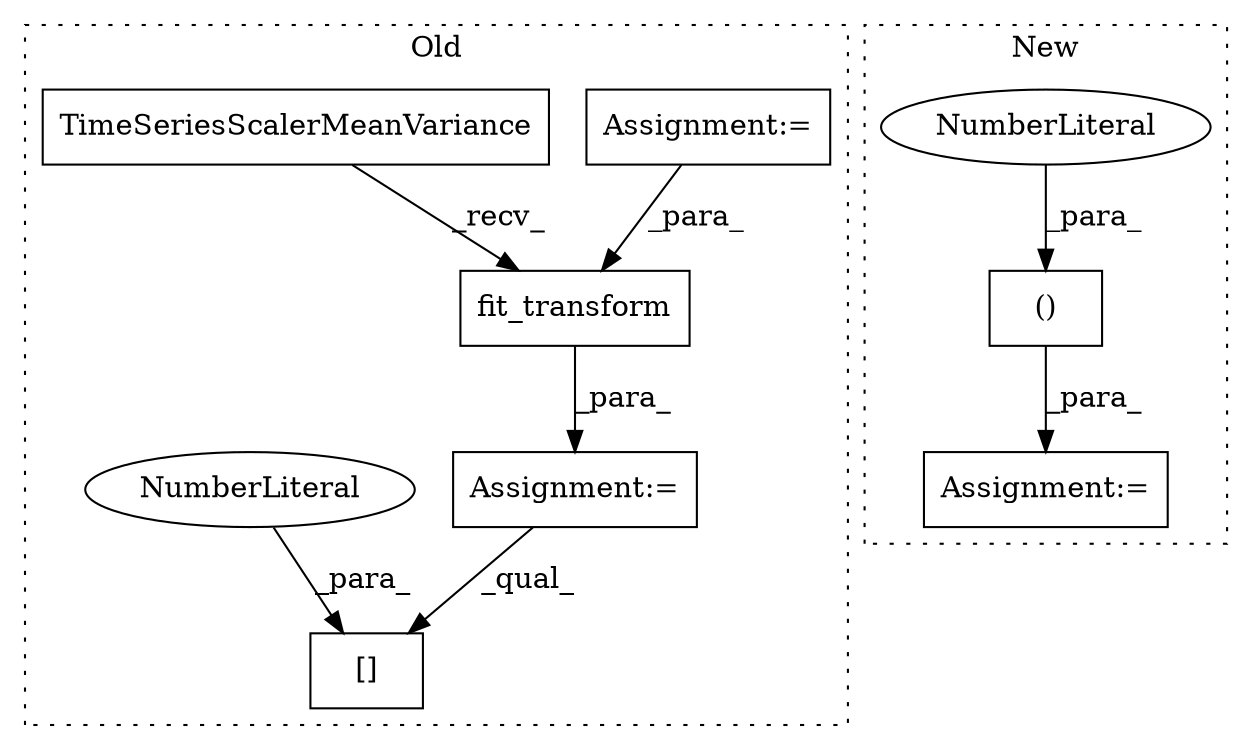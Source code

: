 digraph G {
subgraph cluster0 {
1 [label="fit_transform" a="32" s="950,971" l="14,1" shape="box"];
3 [label="Assignment:=" a="7" s="942" l="1" shape="box"];
5 [label="Assignment:=" a="7" s="313" l="1" shape="box"];
6 [label="TimeSeriesScalerMeanVariance" a="32" s="885,921" l="29,1" shape="box"];
8 [label="[]" a="2" s="1642,1658" l="15,1" shape="box"];
9 [label="NumberLiteral" a="34" s="1657" l="1" shape="ellipse"];
label = "Old";
style="dotted";
}
subgraph cluster1 {
2 [label="()" a="106" s="2670" l="16" shape="box"];
4 [label="Assignment:=" a="7" s="2591" l="1" shape="box"];
7 [label="NumberLiteral" a="34" s="2685" l="1" shape="ellipse"];
label = "New";
style="dotted";
}
1 -> 3 [label="_para_"];
2 -> 4 [label="_para_"];
3 -> 8 [label="_qual_"];
5 -> 1 [label="_para_"];
6 -> 1 [label="_recv_"];
7 -> 2 [label="_para_"];
9 -> 8 [label="_para_"];
}